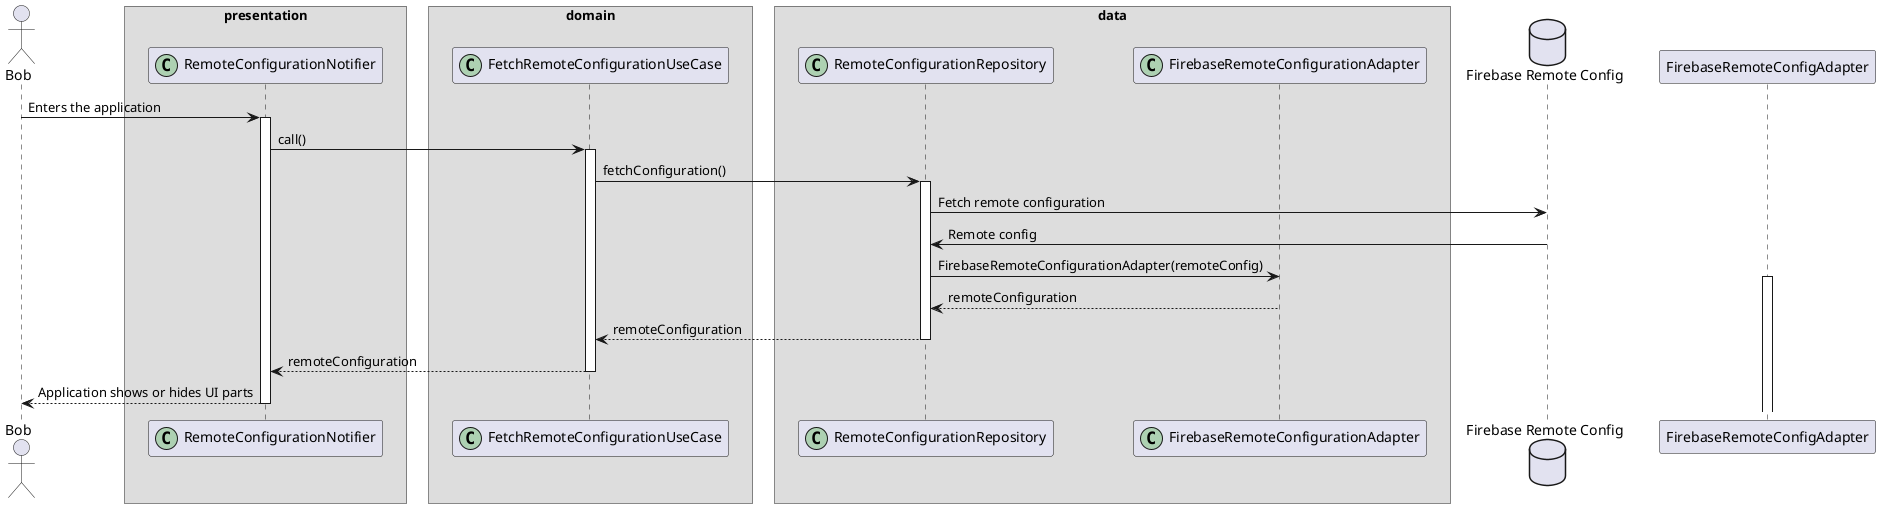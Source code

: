 @startuml remote_config_sequence_diagram
skinparam ParticipantPadding 20
skinparam BoxPadding 10

actor Bob

box "presentation"
participant RemoteConfigurationNotifier << (C,#ADD1B2) >>
end box

box "domain"
participant FetchRemoteConfigurationUseCase << (C,#ADD1B2) >>
end box

box "data"
participant RemoteConfigurationRepository << (C,#ADD1B2) >>
participant FirebaseRemoteConfigurationAdapter << (C,#ADD1B2) >>
end box

database "Firebase Remote Config" as FRC

Bob -> RemoteConfigurationNotifier : Enters the application
activate RemoteConfigurationNotifier

RemoteConfigurationNotifier -> FetchRemoteConfigurationUseCase : call()
activate FetchRemoteConfigurationUseCase

FetchRemoteConfigurationUseCase -> RemoteConfigurationRepository : fetchConfiguration()
activate RemoteConfigurationRepository

RemoteConfigurationRepository -> FRC : Fetch remote configuration

FRC -> RemoteConfigurationRepository : Remote config

RemoteConfigurationRepository -> FirebaseRemoteConfigurationAdapter : FirebaseRemoteConfigurationAdapter(remoteConfig)
activate FirebaseRemoteConfigAdapter

return remoteConfiguration
return remoteConfiguration
return remoteConfiguration


return Application shows or hides UI parts



deactivate RemoteConfigurationRepository

@enduml
